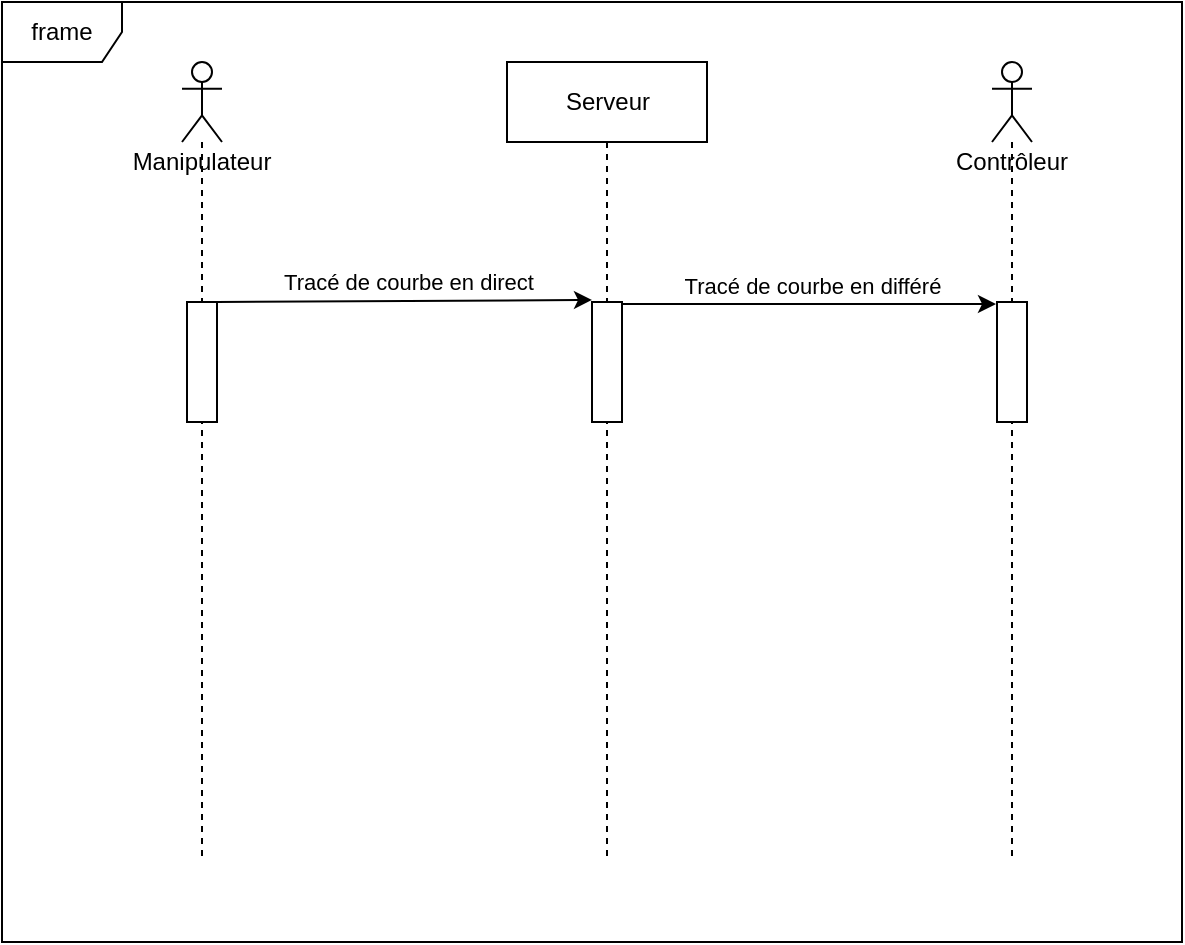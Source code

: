 <mxfile>
    <diagram name="F2-Supervision Statique de l'installation" id="z88T1m1FBh3xSATzvqIN">
        <mxGraphModel dx="1054" dy="860" grid="1" gridSize="10" guides="1" tooltips="1" connect="1" arrows="1" fold="1" page="1" pageScale="1" pageWidth="1169" pageHeight="1654" math="0" shadow="0">
            <root>
                <mxCell id="-DkEd10skPge4XHJsvX5-0"/>
                <mxCell id="-DkEd10skPge4XHJsvX5-1" parent="-DkEd10skPge4XHJsvX5-0"/>
                <mxCell id="-DkEd10skPge4XHJsvX5-3" value="Serveur" style="shape=umlLifeline;perimeter=lifelinePerimeter;whiteSpace=wrap;html=1;container=1;collapsible=0;recursiveResize=0;outlineConnect=0;" parent="-DkEd10skPge4XHJsvX5-1" vertex="1">
                    <mxGeometry x="332.5" y="80" width="100" height="400" as="geometry"/>
                </mxCell>
                <mxCell id="-DkEd10skPge4XHJsvX5-4" style="edgeStyle=none;html=1;entryX=0;entryY=-0.017;entryDx=0;entryDy=0;entryPerimeter=0;" parent="-DkEd10skPge4XHJsvX5-1" source="-DkEd10skPge4XHJsvX5-6" target="-DkEd10skPge4XHJsvX5-9" edge="1">
                    <mxGeometry relative="1" as="geometry"/>
                </mxCell>
                <mxCell id="-DkEd10skPge4XHJsvX5-5" value="Tracé de courbe en direct" style="edgeLabel;html=1;align=center;verticalAlign=middle;resizable=0;points=[];" parent="-DkEd10skPge4XHJsvX5-4" vertex="1" connectable="0">
                    <mxGeometry x="0.267" relative="1" as="geometry">
                        <mxPoint x="-24" y="-10" as="offset"/>
                    </mxGeometry>
                </mxCell>
                <mxCell id="-DkEd10skPge4XHJsvX5-7" style="edgeStyle=none;html=1;entryX=-0.033;entryY=0.017;entryDx=0;entryDy=0;entryPerimeter=0;" parent="-DkEd10skPge4XHJsvX5-1" source="-DkEd10skPge4XHJsvX5-9" target="7" edge="1">
                    <mxGeometry relative="1" as="geometry">
                        <mxPoint x="576" y="199" as="targetPoint"/>
                    </mxGeometry>
                </mxCell>
                <mxCell id="-DkEd10skPge4XHJsvX5-8" value="Tracé de courbe en différé" style="edgeLabel;html=1;align=center;verticalAlign=middle;resizable=0;points=[];" parent="-DkEd10skPge4XHJsvX5-7" vertex="1" connectable="0">
                    <mxGeometry x="0.011" y="-1" relative="1" as="geometry">
                        <mxPoint y="-10" as="offset"/>
                    </mxGeometry>
                </mxCell>
                <mxCell id="-DkEd10skPge4XHJsvX5-9" value="" style="html=1;points=[];perimeter=orthogonalPerimeter;" parent="-DkEd10skPge4XHJsvX5-1" vertex="1">
                    <mxGeometry x="375" y="200" width="15" height="60" as="geometry"/>
                </mxCell>
                <mxCell id="1" value="Contrôleur" style="shape=umlLifeline;participant=umlActor;perimeter=lifelinePerimeter;whiteSpace=wrap;html=1;container=1;collapsible=0;recursiveResize=0;verticalAlign=top;spacingTop=36;outlineConnect=0;" vertex="1" parent="-DkEd10skPge4XHJsvX5-1">
                    <mxGeometry x="575" y="80" width="20" height="400" as="geometry"/>
                </mxCell>
                <mxCell id="7" value="" style="html=1;points=[];perimeter=orthogonalPerimeter;" vertex="1" parent="1">
                    <mxGeometry x="2.5" y="120" width="15" height="60" as="geometry"/>
                </mxCell>
                <mxCell id="3" value="" style="group" vertex="1" connectable="0" parent="-DkEd10skPge4XHJsvX5-1">
                    <mxGeometry x="170" y="80" width="20" height="400" as="geometry"/>
                </mxCell>
                <mxCell id="0" value="Manipulateur&lt;br&gt;" style="shape=umlLifeline;participant=umlActor;perimeter=lifelinePerimeter;whiteSpace=wrap;html=1;container=1;collapsible=0;recursiveResize=0;verticalAlign=top;spacingTop=36;outlineConnect=0;size=40;" vertex="1" parent="3">
                    <mxGeometry width="20" height="400" as="geometry"/>
                </mxCell>
                <mxCell id="-DkEd10skPge4XHJsvX5-6" value="" style="html=1;points=[];perimeter=orthogonalPerimeter;" parent="3" vertex="1">
                    <mxGeometry x="2.5" y="120" width="15" height="60" as="geometry"/>
                </mxCell>
                <mxCell id="UrXNm86b5uKtDXPbrSQm-7" value="frame" style="shape=umlFrame;whiteSpace=wrap;html=1;" vertex="1" parent="-DkEd10skPge4XHJsvX5-1">
                    <mxGeometry x="80" y="50" width="590" height="470" as="geometry"/>
                </mxCell>
            </root>
        </mxGraphModel>
    </diagram>
    <diagram name="F3-Paramétrage  des  acquisitions" id="wfFEz17hYYH_lyBxIH3c">
        <mxGraphModel dx="1054" dy="860" grid="1" gridSize="10" guides="1" tooltips="1" connect="1" arrows="1" fold="1" page="1" pageScale="1" pageWidth="1169" pageHeight="1654" math="0" shadow="0">
            <root>
                <mxCell id="lzOD03PupkrUG1BKEeCJ-0"/>
                <mxCell id="lzOD03PupkrUG1BKEeCJ-1" parent="lzOD03PupkrUG1BKEeCJ-0"/>
                <mxCell id="lzOD03PupkrUG1BKEeCJ-2" value="Manipulateur&lt;span style=&quot;color: rgba(0 , 0 , 0 , 0) ; font-family: monospace ; font-size: 0px&quot;&gt;%3CmxGraphModel%3E%3Croot%3E%3CmxCell%20id%3D%220%22%2F%3E%3CmxCell%20id%3D%221%22%20parent%3D%220%22%2F%3E%3CmxCell%20id%3D%222%22%20value%3D%22Manipulateur%22%20style%3D%22html%3D1%3B%22%20vertex%3D%221%22%20parent%3D%221%22%3E%3CmxGeometry%20x%3D%22420%22%20y%3D%22380%22%20width%3D%22110%22%20height%3D%2250%22%20as%3D%22geometry%22%2F%3E%3C%2FmxCell%3E%3C%2Froot%3E%3C%2FmxGraphModel%3E&lt;/span&gt;" style="shape=umlLifeline;perimeter=lifelinePerimeter;whiteSpace=wrap;html=1;container=1;collapsible=0;recursiveResize=0;outlineConnect=0;" parent="lzOD03PupkrUG1BKEeCJ-1" vertex="1">
                    <mxGeometry x="130" y="80" width="100" height="400" as="geometry"/>
                </mxCell>
                <mxCell id="lzOD03PupkrUG1BKEeCJ-3" value="Serveur" style="shape=umlLifeline;perimeter=lifelinePerimeter;whiteSpace=wrap;html=1;container=1;collapsible=0;recursiveResize=0;outlineConnect=0;" parent="lzOD03PupkrUG1BKEeCJ-1" vertex="1">
                    <mxGeometry x="332.5" y="80" width="100" height="400" as="geometry"/>
                </mxCell>
                <mxCell id="lzOD03PupkrUG1BKEeCJ-4" style="edgeStyle=none;html=1;entryX=-0.133;entryY=0;entryDx=0;entryDy=0;entryPerimeter=0;" parent="lzOD03PupkrUG1BKEeCJ-1" source="lzOD03PupkrUG1BKEeCJ-6" target="lzOD03PupkrUG1BKEeCJ-9" edge="1">
                    <mxGeometry relative="1" as="geometry"/>
                </mxCell>
                <mxCell id="lzOD03PupkrUG1BKEeCJ-5" value="Tracé de courbe en direct" style="edgeLabel;html=1;align=center;verticalAlign=middle;resizable=0;points=[];" parent="lzOD03PupkrUG1BKEeCJ-4" vertex="1" connectable="0">
                    <mxGeometry x="0.267" relative="1" as="geometry">
                        <mxPoint x="-24" y="-10" as="offset"/>
                    </mxGeometry>
                </mxCell>
                <mxCell id="lzOD03PupkrUG1BKEeCJ-6" value="" style="html=1;points=[];perimeter=orthogonalPerimeter;" parent="lzOD03PupkrUG1BKEeCJ-1" vertex="1">
                    <mxGeometry x="172.5" y="200" width="15" height="60" as="geometry"/>
                </mxCell>
                <mxCell id="lzOD03PupkrUG1BKEeCJ-7" style="edgeStyle=none;html=1;entryX=-0.067;entryY=-0.017;entryDx=0;entryDy=0;entryPerimeter=0;" parent="lzOD03PupkrUG1BKEeCJ-1" source="lzOD03PupkrUG1BKEeCJ-9" target="lzOD03PupkrUG1BKEeCJ-11" edge="1">
                    <mxGeometry relative="1" as="geometry"/>
                </mxCell>
                <mxCell id="lzOD03PupkrUG1BKEeCJ-8" value="Tracé de courbe en différé" style="edgeLabel;html=1;align=center;verticalAlign=middle;resizable=0;points=[];" parent="lzOD03PupkrUG1BKEeCJ-7" vertex="1" connectable="0">
                    <mxGeometry x="0.011" y="-1" relative="1" as="geometry">
                        <mxPoint y="-10" as="offset"/>
                    </mxGeometry>
                </mxCell>
                <mxCell id="lzOD03PupkrUG1BKEeCJ-9" value="" style="html=1;points=[];perimeter=orthogonalPerimeter;" parent="lzOD03PupkrUG1BKEeCJ-1" vertex="1">
                    <mxGeometry x="375" y="200" width="15" height="60" as="geometry"/>
                </mxCell>
                <mxCell id="lzOD03PupkrUG1BKEeCJ-10" value="Contrôleur" style="shape=umlLifeline;perimeter=lifelinePerimeter;whiteSpace=wrap;html=1;container=1;collapsible=0;recursiveResize=0;outlineConnect=0;" parent="lzOD03PupkrUG1BKEeCJ-1" vertex="1">
                    <mxGeometry x="535" y="80" width="100" height="400" as="geometry"/>
                </mxCell>
                <mxCell id="lzOD03PupkrUG1BKEeCJ-11" value="" style="html=1;points=[];perimeter=orthogonalPerimeter;" parent="lzOD03PupkrUG1BKEeCJ-10" vertex="1">
                    <mxGeometry x="42" y="120" width="15" height="60" as="geometry"/>
                </mxCell>
                <mxCell id="1R4ivwswRMAcgdDHl1Ae-0" value="frame" style="shape=umlFrame;whiteSpace=wrap;html=1;" vertex="1" parent="lzOD03PupkrUG1BKEeCJ-1">
                    <mxGeometry x="80" y="50" width="590" height="470" as="geometry"/>
                </mxCell>
            </root>
        </mxGraphModel>
    </diagram>
    <diagram name="F4-Départ des  acquisitions" id="3F2dgEDn1lEqhEA0DEYk">
        <mxGraphModel dx="1054" dy="860" grid="1" gridSize="10" guides="1" tooltips="1" connect="1" arrows="1" fold="1" page="1" pageScale="1" pageWidth="1169" pageHeight="1654" math="0" shadow="0">
            <root>
                <mxCell id="S_QH7UN9QgYl5U6e4vpw-0"/>
                <mxCell id="S_QH7UN9QgYl5U6e4vpw-1" parent="S_QH7UN9QgYl5U6e4vpw-0"/>
                <mxCell id="S_QH7UN9QgYl5U6e4vpw-2" value="Manipulateur&lt;span style=&quot;color: rgba(0 , 0 , 0 , 0) ; font-family: monospace ; font-size: 0px&quot;&gt;%3CmxGraphModel%3E%3Croot%3E%3CmxCell%20id%3D%220%22%2F%3E%3CmxCell%20id%3D%221%22%20parent%3D%220%22%2F%3E%3CmxCell%20id%3D%222%22%20value%3D%22Manipulateur%22%20style%3D%22html%3D1%3B%22%20vertex%3D%221%22%20parent%3D%221%22%3E%3CmxGeometry%20x%3D%22420%22%20y%3D%22380%22%20width%3D%22110%22%20height%3D%2250%22%20as%3D%22geometry%22%2F%3E%3C%2FmxCell%3E%3C%2Froot%3E%3C%2FmxGraphModel%3E&lt;/span&gt;" style="shape=umlLifeline;perimeter=lifelinePerimeter;whiteSpace=wrap;html=1;container=1;collapsible=0;recursiveResize=0;outlineConnect=0;" parent="S_QH7UN9QgYl5U6e4vpw-1" vertex="1">
                    <mxGeometry x="130" y="80" width="100" height="400" as="geometry"/>
                </mxCell>
                <mxCell id="S_QH7UN9QgYl5U6e4vpw-3" value="Serveur" style="shape=umlLifeline;perimeter=lifelinePerimeter;whiteSpace=wrap;html=1;container=1;collapsible=0;recursiveResize=0;outlineConnect=0;" parent="S_QH7UN9QgYl5U6e4vpw-1" vertex="1">
                    <mxGeometry x="332.5" y="80" width="100" height="400" as="geometry"/>
                </mxCell>
                <mxCell id="S_QH7UN9QgYl5U6e4vpw-4" style="edgeStyle=none;html=1;entryX=-0.133;entryY=0;entryDx=0;entryDy=0;entryPerimeter=0;" parent="S_QH7UN9QgYl5U6e4vpw-1" source="S_QH7UN9QgYl5U6e4vpw-6" target="S_QH7UN9QgYl5U6e4vpw-9" edge="1">
                    <mxGeometry relative="1" as="geometry"/>
                </mxCell>
                <mxCell id="S_QH7UN9QgYl5U6e4vpw-5" value="Tracé de courbe en direct" style="edgeLabel;html=1;align=center;verticalAlign=middle;resizable=0;points=[];" parent="S_QH7UN9QgYl5U6e4vpw-4" vertex="1" connectable="0">
                    <mxGeometry x="0.267" relative="1" as="geometry">
                        <mxPoint x="-24" y="-10" as="offset"/>
                    </mxGeometry>
                </mxCell>
                <mxCell id="S_QH7UN9QgYl5U6e4vpw-6" value="" style="html=1;points=[];perimeter=orthogonalPerimeter;" parent="S_QH7UN9QgYl5U6e4vpw-1" vertex="1">
                    <mxGeometry x="172.5" y="200" width="15" height="60" as="geometry"/>
                </mxCell>
                <mxCell id="S_QH7UN9QgYl5U6e4vpw-7" style="edgeStyle=none;html=1;entryX=-0.067;entryY=-0.017;entryDx=0;entryDy=0;entryPerimeter=0;" parent="S_QH7UN9QgYl5U6e4vpw-1" source="S_QH7UN9QgYl5U6e4vpw-9" target="S_QH7UN9QgYl5U6e4vpw-11" edge="1">
                    <mxGeometry relative="1" as="geometry"/>
                </mxCell>
                <mxCell id="S_QH7UN9QgYl5U6e4vpw-8" value="Tracé de courbe en différé" style="edgeLabel;html=1;align=center;verticalAlign=middle;resizable=0;points=[];" parent="S_QH7UN9QgYl5U6e4vpw-7" vertex="1" connectable="0">
                    <mxGeometry x="0.011" y="-1" relative="1" as="geometry">
                        <mxPoint y="-10" as="offset"/>
                    </mxGeometry>
                </mxCell>
                <mxCell id="S_QH7UN9QgYl5U6e4vpw-9" value="" style="html=1;points=[];perimeter=orthogonalPerimeter;" parent="S_QH7UN9QgYl5U6e4vpw-1" vertex="1">
                    <mxGeometry x="375" y="200" width="15" height="60" as="geometry"/>
                </mxCell>
                <mxCell id="S_QH7UN9QgYl5U6e4vpw-10" value="Contrôleur" style="shape=umlLifeline;perimeter=lifelinePerimeter;whiteSpace=wrap;html=1;container=1;collapsible=0;recursiveResize=0;outlineConnect=0;" parent="S_QH7UN9QgYl5U6e4vpw-1" vertex="1">
                    <mxGeometry x="535" y="80" width="100" height="400" as="geometry"/>
                </mxCell>
                <mxCell id="S_QH7UN9QgYl5U6e4vpw-11" value="" style="html=1;points=[];perimeter=orthogonalPerimeter;" parent="S_QH7UN9QgYl5U6e4vpw-10" vertex="1">
                    <mxGeometry x="42" y="120" width="15" height="60" as="geometry"/>
                </mxCell>
                <mxCell id="qe3mWRnp6sznNqiCBzMn-0" value="frame" style="shape=umlFrame;whiteSpace=wrap;html=1;" vertex="1" parent="S_QH7UN9QgYl5U6e4vpw-1">
                    <mxGeometry x="80" y="50" width="590" height="470" as="geometry"/>
                </mxCell>
            </root>
        </mxGraphModel>
    </diagram>
    <diagram id="3bSosJ3kR_O2IoCudvXi" name="F5-Tracé de  courbes en  direct ">
        <mxGraphModel dx="1054" dy="860" grid="1" gridSize="10" guides="1" tooltips="1" connect="1" arrows="1" fold="1" page="1" pageScale="1" pageWidth="1169" pageHeight="1654" math="0" shadow="0">
            <root>
                <mxCell id="0"/>
                <mxCell id="1" parent="0"/>
                <mxCell id="20" value="Serveur" style="shape=umlLifeline;perimeter=lifelinePerimeter;whiteSpace=wrap;html=1;container=1;collapsible=0;recursiveResize=0;outlineConnect=0;size=40;" parent="1" vertex="1">
                    <mxGeometry x="332.5" y="90" width="100" height="390" as="geometry"/>
                </mxCell>
                <mxCell id="21" style="edgeStyle=none;html=1;entryX=-0.133;entryY=0;entryDx=0;entryDy=0;entryPerimeter=0;" parent="1" source="10" target="11" edge="1">
                    <mxGeometry relative="1" as="geometry"/>
                </mxCell>
                <mxCell id="22" value="Tracé de courbe en direct" style="edgeLabel;html=1;align=center;verticalAlign=middle;resizable=0;points=[];" parent="21" vertex="1" connectable="0">
                    <mxGeometry x="0.267" relative="1" as="geometry">
                        <mxPoint x="-24" y="-10" as="offset"/>
                    </mxGeometry>
                </mxCell>
                <mxCell id="25" style="edgeStyle=none;html=1;entryX=-0.067;entryY=-0.017;entryDx=0;entryDy=0;entryPerimeter=0;" parent="1" source="11" edge="1">
                    <mxGeometry relative="1" as="geometry">
                        <mxPoint x="575.995" y="198.98" as="targetPoint"/>
                    </mxGeometry>
                </mxCell>
                <mxCell id="26" value="Tracé de courbe en différé" style="edgeLabel;html=1;align=center;verticalAlign=middle;resizable=0;points=[];" parent="25" vertex="1" connectable="0">
                    <mxGeometry x="0.011" y="-1" relative="1" as="geometry">
                        <mxPoint y="-10" as="offset"/>
                    </mxGeometry>
                </mxCell>
                <mxCell id="11" value="" style="html=1;points=[];perimeter=orthogonalPerimeter;" parent="1" vertex="1">
                    <mxGeometry x="375" y="200" width="15" height="60" as="geometry"/>
                </mxCell>
                <mxCell id="28" value="Manipulateur" style="shape=umlLifeline;participant=umlActor;perimeter=lifelinePerimeter;whiteSpace=wrap;html=1;container=1;collapsible=0;recursiveResize=0;verticalAlign=top;spacingTop=36;outlineConnect=0;size=50;" parent="1" vertex="1">
                    <mxGeometry x="168.75" y="80" width="22.5" height="400" as="geometry"/>
                </mxCell>
                <mxCell id="10" value="" style="html=1;points=[];perimeter=orthogonalPerimeter;" parent="1" vertex="1">
                    <mxGeometry x="172.5" y="200" width="15" height="60" as="geometry"/>
                </mxCell>
                <mxCell id="35" value="Manipulateur" style="shape=umlLifeline;participant=umlActor;perimeter=lifelinePerimeter;whiteSpace=wrap;html=1;container=1;collapsible=0;recursiveResize=0;verticalAlign=top;spacingTop=36;outlineConnect=0;size=50;" parent="1" vertex="1">
                    <mxGeometry x="573" y="80" width="22.5" height="400" as="geometry"/>
                </mxCell>
                <mxCell id="36" value="" style="html=1;points=[];perimeter=orthogonalPerimeter;" parent="35" vertex="1">
                    <mxGeometry x="3.75" y="120" width="15" height="60" as="geometry"/>
                </mxCell>
                <mxCell id="V-bNA8OkeBlEt1un42Z2-36" value="frame" style="shape=umlFrame;whiteSpace=wrap;html=1;" vertex="1" parent="1">
                    <mxGeometry x="80" y="50" width="590" height="470" as="geometry"/>
                </mxCell>
            </root>
        </mxGraphModel>
    </diagram>
</mxfile>